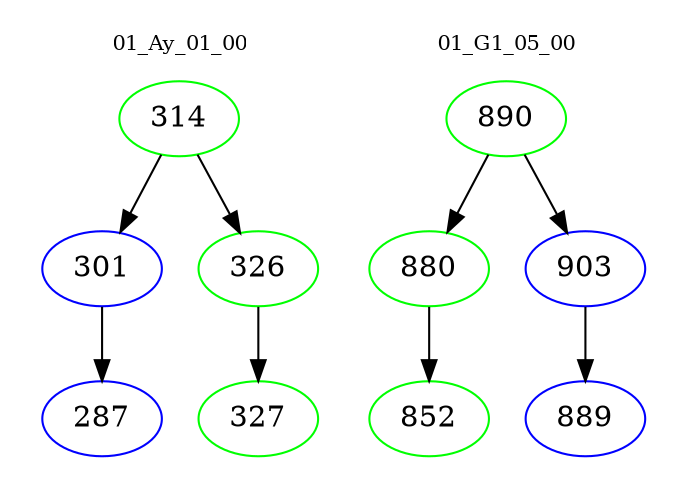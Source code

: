digraph{
subgraph cluster_0 {
color = white
label = "01_Ay_01_00";
fontsize=10;
T0_314 [label="314", color="green"]
T0_314 -> T0_301 [color="black"]
T0_301 [label="301", color="blue"]
T0_301 -> T0_287 [color="black"]
T0_287 [label="287", color="blue"]
T0_314 -> T0_326 [color="black"]
T0_326 [label="326", color="green"]
T0_326 -> T0_327 [color="black"]
T0_327 [label="327", color="green"]
}
subgraph cluster_1 {
color = white
label = "01_G1_05_00";
fontsize=10;
T1_890 [label="890", color="green"]
T1_890 -> T1_880 [color="black"]
T1_880 [label="880", color="green"]
T1_880 -> T1_852 [color="black"]
T1_852 [label="852", color="green"]
T1_890 -> T1_903 [color="black"]
T1_903 [label="903", color="blue"]
T1_903 -> T1_889 [color="black"]
T1_889 [label="889", color="blue"]
}
}
